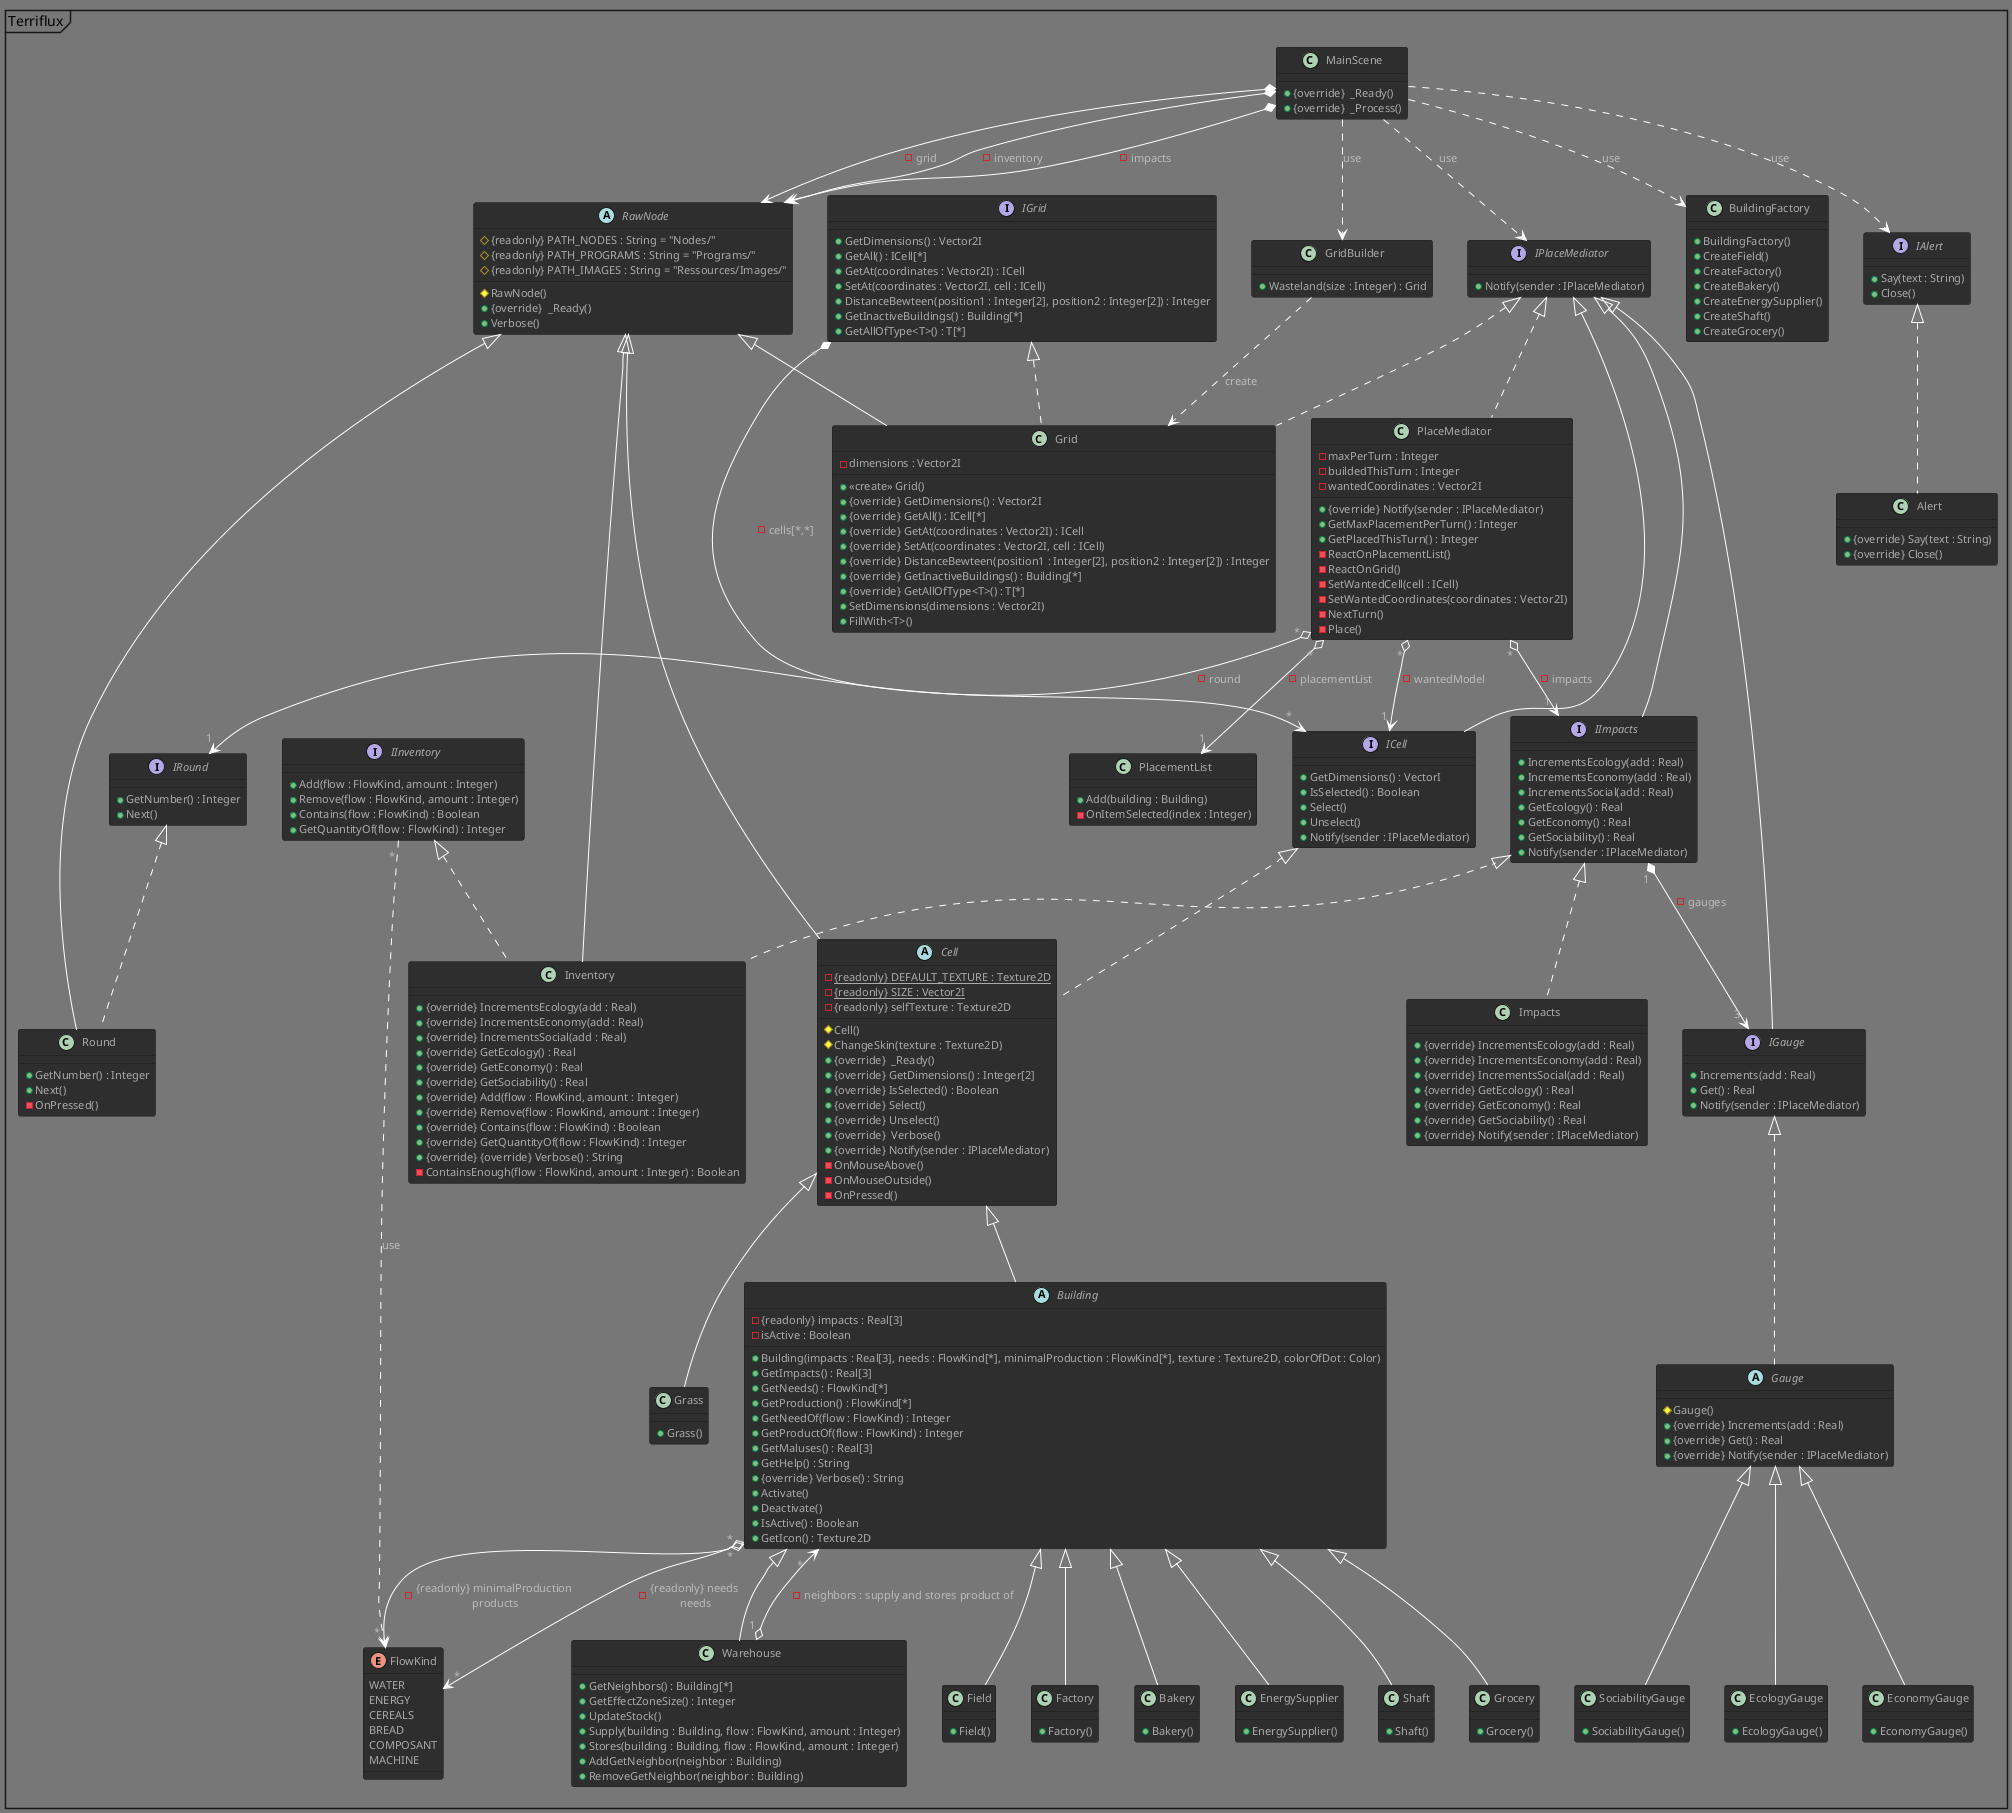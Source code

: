 @startuml Terriflux
!theme reddress-darkgreen

mainframe Terriflux

/' MAIN SCENE '/
class MainScene 
{
    + {override}  _Ready()
    + {override}  _Process()
}
MainScene *--> RawNode : - impacts
MainScene *--> RawNode : - grid
MainScene *--> RawNode : - inventory
MainScene ..> BuildingFactory : use  /' Via la PlacementList '/
MainScene ..> GridBuilder : use  
MainScene ..> IAlert : use  
MainScene ..> IPlaceMediator : use  

/' GENERAL '/
/' Any node of our own creation '/
abstract RawNode  /' extends Godot.Node2D '/
{
    # {readonly} PATH_NODES : String = "Nodes/"
    # {readonly} PATH_PROGRAMS : String = "Programs/"
    # {readonly} PATH_IMAGES : String = "Ressources/Images/"
    # RawNode() /' this.Name = this.getClass().ToString() '/ 
    + {override}  _Ready()
    + Verbose()
}

/' CELLS '/
interface ICell implements IPlaceMediator
{
    + GetDimensions() : VectorI 
    + IsSelected() : Boolean
    + Select()
    + Unselect() /' TODO - actuel ResetTexture '/
    + Notify(sender : IPlaceMediator)
}
abstract Cell extends RawNode implements ICell
{
    - {static} {readonly} DEFAULT_TEXTURE : Texture2D
    - {static} {readonly} SIZE : Vector2I 
    - {readonly} selfTexture : Texture2D
    # Cell()
    # ChangeSkin(texture : Texture2D)
    + {override}  _Ready() /' ChangeSkin() '/
    + {override} GetDimensions() : Integer[2] 
    + {override} IsSelected() : Boolean
    + {override} Select()
    + {override} Unselect() 
    + {override}  Verbose()
    + {override} Notify(sender : IPlaceMediator)
    - OnMouseAbove()
    - OnMouseOutside()
    - OnPressed()
}
class Grass extends Cell
{
    + Grass() 
}
abstract Building extends Cell
{
    - {readonly} impacts : Real[3]
    - isActive : Boolean    /' will product this turn '/
    + Building(impacts : Real[3], needs : FlowKind[*], minimalProduction : FlowKind[*], texture : Texture2D, colorOfDot : Color)
    + GetImpacts() : Real[3]
    + GetNeeds() : FlowKind[*]
    + GetProduction() : FlowKind[*]     /' minimal product '/
    + GetNeedOf(flow : FlowKind) : Integer
    + GetProductOf(flow : FlowKind) : Integer        /' minimal product '/
    + GetMaluses() : Real[3]
    + GetHelp() : String        /' info for player about impacts, needs and products'/
    + {override} Verbose() : String     
    + Activate()        /' call by Warehouse '/
    + Deactivate()      /' call by Warehouse '/
    + IsActive() : Boolean /' call by Grid '/
    + GetIcon() : Texture2D
}
/' needs & minimalProduction = (FlowKind, Integer)[*] '/
Building" * " o--> " * "FlowKind : - {readonly} needs \n needs      
Building" * " o--> " * "FlowKind : - {readonly} minimalProduction \n products
enum FlowKind
{
    WATER
    ENERGY
    CEREALS
    BREAD
    COMPOSANT
    MACHINE
}
class Warehouse extends Building
{
    /' Recuperer tt les batiments dans sa zone d'effet '/
    + GetNeighbors() : Building[*] 
    + GetEffectZoneSize() : Integer 
    /' 
        foreach building dans sa zone d'effet :
            Supply()
            Stores() si a fourni assez de ressource precedement
    '/ 
    + UpdateStock() 
    + Supply(building : Building, flow : FlowKind, amount : Integer)
    + Stores(building : Building, flow : FlowKind, amount : Integer)
    /' Gestion des voisins '/
    + AddGetNeighbor(neighbor : Building)
    + RemoveGetNeighbor(neighbor : Building)    /' quand bat supprime de la map, on essaie de l'enlever dasn tt les entrpot '/
}
Warehouse" 1 " o--> " * "Building : - neighbors : supply and stores product of
class Field extends Building
{
    + Field()       
}
class Factory extends Building
{
    + Factory()    
}
class Bakery extends Building
{
    + Bakery()     
}
class EnergySupplier extends Building
{
    + EnergySupplier()      
}
class Shaft extends Building    
{
    + Shaft()
}
class Grocery extends Building
{
    + Grocery()         
}
class BuildingFactory
{
    + BuildingFactory()
    + CreateField()
    + CreateFactory()
    + CreateBakery()
    + CreateEnergySupplier() 
    + CreateShaft()
    + CreateGrocery()
}

/' ROUNDS '/
interface IRound
{
    + GetNumber() : Integer
    + Next()
}
class Round extends RawNode implements IRound
{
    + GetNumber() : Integer
    + Next()
    - OnPressed()
}

/' GRID '/
interface IGrid
{
    + GetDimensions() : Vector2I
    + GetAll() : ICell[*]       /' (ICell, Vector2I)[*] '/
    + GetAt(coordinates : Vector2I) : ICell
    + SetAt(coordinates : Vector2I, cell : ICell)
    + DistanceBewteen(position1 : Integer[2], position2 : Integer[2]) : Integer
    + GetInactiveBuildings() : Building[*]        /' batiments qui ne peuvent produire '/
    + GetAllOfType<T>() : T[*] /' return all cells of type T '/
}
IGrid" * " *--> " * "ICell : - cells[*,*] 
class Grid extends RawNode implements IGrid, IPlaceMediator
{
    - dimensions : Vector2I
    + <<create>> Grid() /' init with default max dimensions '/
    + {override} GetDimensions() : Vector2I
    + {override} GetAll() : ICell[*]       /' (ICell, Vector2I)[*] '/
    + {override} GetAt(coordinates : Vector2I) : ICell
    + {override} SetAt(coordinates : Vector2I, cell : ICell)
    + {override} DistanceBewteen(position1 : Integer[2], position2 : Integer[2]) : Integer
    + {override} GetInactiveBuildings() : Building[*]        /' batiments qui ne peuvent produire '/ 
    + {override} GetAllOfType<T>() : T[*] 
    + SetDimensions(dimensions : Vector2I)  
    + FillWith<T>()  
}
class GridBuilder
{
    /' Creer une grille remplie d'herbe / terrains constructibles (terrain par defaut du jeu) '/
    + Wasteland(size : Integer) : Grid
}
GridBuilder ..> Grid : create
interface IPlaceMediator
{
    + Notify(sender : IPlaceMediator)
}
/' gere uniquement le placement de cellule (et donc batiments) 
et les operations qui le precedent/suivent (choix du type, des coordonnees, etc) '/
class PlaceMediator implements IPlaceMediator
{
    - maxPerTurn : Integer
    - buildedThisTurn : Integer
    - wantedCoordinates : Vector2I
    + {override} Notify(sender : IPlaceMediator)
    + GetMaxPlacementPerTurn() : Integer
    + GetPlacedThisTurn() : Integer
    - ReactOnPlacementList()
    - ReactOnGrid()
    - SetWantedCell(cell : ICell)
    - SetWantedCoordinates(coordinates : Vector2I)
    - NextTurn()
    /' 
        Confirm the placement - old StartPlacement() 
        Si c'est un bat : l'ajout à l'entrepot le plus proche s'il est dans sa zone
        Si c'est un entrepot : recherche des bats dans sa zone et ajout  
    '/
    - Place()  
}
PlaceMediator" * " o--> " 1 "ICell : - wantedModel 
PlaceMediator" * " o--> " 1 "IImpacts : - impacts 
PlaceMediator" * " o--> " 1 "IRound : - round 
PlaceMediator" * " o--> " 1 "PlacementList : - placementList 
class PlacementList   /' extends Godot ItemList '/
{ 
    + Add(building : Building)
    - OnItemSelected(index : Integer)
}

/' INVENTORY & IMPACTS '/
interface IGauge implements IPlaceMediator
{
    + Increments(add : Real)
    + Get() : Real
    + Notify(sender : IPlaceMediator)
}
abstract Gauge implements IGauge
{
    # Gauge()
    + {override} Increments(add : Real)
    + {override} Get() : Real
    + {override} Notify(sender : IPlaceMediator)
}
class EcologyGauge extends Gauge
{
    + EcologyGauge()
}
class EconomyGauge extends Gauge
{
    + EconomyGauge()
}
class SociabilityGauge extends Gauge
{
    + SociabilityGauge()
}
interface IImpacts implements IPlaceMediator
{
    + IncrementsEcology(add : Real)
    + IncrementsEconomy(add : Real)
    + IncrementsSocial(add : Real)
    + GetEcology() : Real
    + GetEconomy() : Real
    + GetSociability() : Real
    + Notify(sender : IPlaceMediator)
}
IImpacts" 1 " *--> " 3 "IGauge : - gauges
class Impacts implements IImpacts
{
    + {override} IncrementsEcology(add : Real)
    + {override} IncrementsEconomy(add : Real)
    + {override} IncrementsSocial(add : Real)
    + {override} GetEcology() : Real
    + {override} GetEconomy() : Real
    + {override} GetSociability() : Real
    + {override} Notify(sender : IPlaceMediator)
}
interface IInventory 
{
    + Add(flow : FlowKind, amount : Integer)
    + Remove(flow : FlowKind, amount : Integer)
    + Contains(flow : FlowKind) : Boolean
    + GetQuantityOf(flow : FlowKind) : Integer
}
IInventory" * " ..> FlowKind : use
class Inventory extends RawNode implements IImpacts, IInventory /' ancien node Impact avec acces inventaire ET jauges, mais renommé '/
{   
    + {override} IncrementsEcology(add : Real)
    + {override} IncrementsEconomy(add : Real)
    + {override} IncrementsSocial(add : Real)
    + {override} GetEcology() : Real
    + {override} GetEconomy() : Real
    + {override} GetSociability() : Real
    + {override} Add(flow : FlowKind, amount : Integer)
    + {override} Remove(flow : FlowKind, amount : Integer)
    + {override} Contains(flow : FlowKind) : Boolean
    + {override} GetQuantityOf(flow : FlowKind) : Integer
    + {override} {override} Verbose() : String
    - ContainsEnough(flow : FlowKind, amount : Integer) : Boolean
}

/' MESSAGE to user '/
interface IAlert
{
    + Say(text : String)
    + Close()
}
class Alert implements IAlert
{
    + {override} Say(text : String)
    + {override} Close()
}

@enduml